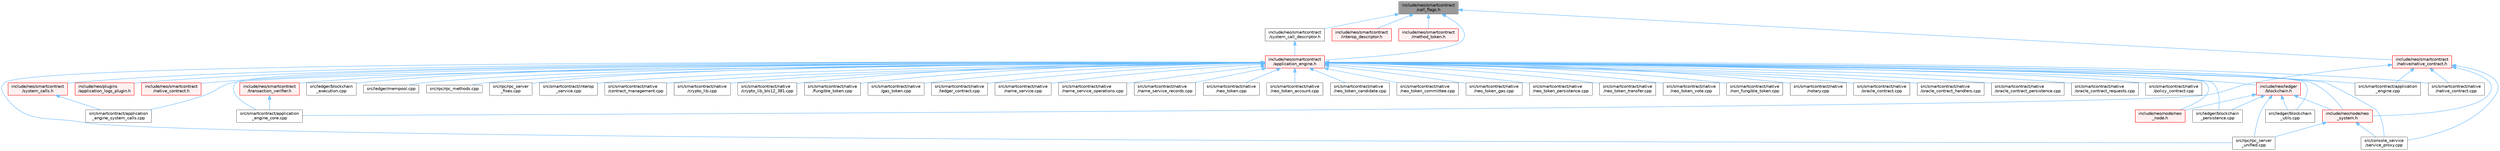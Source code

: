 digraph "include/neo/smartcontract/call_flags.h"
{
 // LATEX_PDF_SIZE
  bgcolor="transparent";
  edge [fontname=Helvetica,fontsize=10,labelfontname=Helvetica,labelfontsize=10];
  node [fontname=Helvetica,fontsize=10,shape=box,height=0.2,width=0.4];
  Node1 [id="Node000001",label="include/neo/smartcontract\l/call_flags.h",height=0.2,width=0.4,color="gray40", fillcolor="grey60", style="filled", fontcolor="black",tooltip=" "];
  Node1 -> Node2 [id="edge1_Node000001_Node000002",dir="back",color="steelblue1",style="solid",tooltip=" "];
  Node2 [id="Node000002",label="include/neo/smartcontract\l/application_engine.h",height=0.2,width=0.4,color="red", fillcolor="#FFF0F0", style="filled",URL="$application__engine_8h.html",tooltip=" "];
  Node2 -> Node3 [id="edge2_Node000002_Node000003",dir="back",color="steelblue1",style="solid",tooltip=" "];
  Node3 [id="Node000003",label="include/neo/ledger\l/blockchain.h",height=0.2,width=0.4,color="red", fillcolor="#FFF0F0", style="filled",URL="$blockchain_8h.html",tooltip=" "];
  Node3 -> Node9 [id="edge3_Node000003_Node000009",dir="back",color="steelblue1",style="solid",tooltip=" "];
  Node9 [id="Node000009",label="include/neo/node/neo\l_node.h",height=0.2,width=0.4,color="red", fillcolor="#FFF0F0", style="filled",URL="$neo__node_8h.html",tooltip=" "];
  Node3 -> Node88 [id="edge4_Node000003_Node000088",dir="back",color="steelblue1",style="solid",tooltip=" "];
  Node88 [id="Node000088",label="include/neo/node/neo\l_system.h",height=0.2,width=0.4,color="red", fillcolor="#FFF0F0", style="filled",URL="$node_2neo__system_8h.html",tooltip=" "];
  Node88 -> Node92 [id="edge5_Node000088_Node000092",dir="back",color="steelblue1",style="solid",tooltip=" "];
  Node92 [id="Node000092",label="src/console_service\l/service_proxy.cpp",height=0.2,width=0.4,color="grey40", fillcolor="white", style="filled",URL="$service__proxy_8cpp.html",tooltip=" "];
  Node88 -> Node77 [id="edge6_Node000088_Node000077",dir="back",color="steelblue1",style="solid",tooltip=" "];
  Node77 [id="Node000077",label="src/rpc/rpc_server\l_unified.cpp",height=0.2,width=0.4,color="grey40", fillcolor="white", style="filled",URL="$rpc__server__unified_8cpp.html",tooltip=" "];
  Node3 -> Node23 [id="edge7_Node000003_Node000023",dir="back",color="steelblue1",style="solid",tooltip=" "];
  Node23 [id="Node000023",label="src/ledger/blockchain\l_persistence.cpp",height=0.2,width=0.4,color="grey40", fillcolor="white", style="filled",URL="$blockchain__persistence_8cpp.html",tooltip=" "];
  Node3 -> Node24 [id="edge8_Node000003_Node000024",dir="back",color="steelblue1",style="solid",tooltip=" "];
  Node24 [id="Node000024",label="src/ledger/blockchain\l_utils.cpp",height=0.2,width=0.4,color="grey40", fillcolor="white", style="filled",URL="$blockchain__utils_8cpp.html",tooltip=" "];
  Node3 -> Node77 [id="edge9_Node000003_Node000077",dir="back",color="steelblue1",style="solid",tooltip=" "];
  Node2 -> Node9 [id="edge10_Node000002_Node000009",dir="back",color="steelblue1",style="solid",tooltip=" "];
  Node2 -> Node88 [id="edge11_Node000002_Node000088",dir="back",color="steelblue1",style="solid",tooltip=" "];
  Node2 -> Node52 [id="edge12_Node000002_Node000052",dir="back",color="steelblue1",style="solid",tooltip=" "];
  Node52 [id="Node000052",label="include/neo/plugins\l/application_logs_plugin.h",height=0.2,width=0.4,color="red", fillcolor="#FFF0F0", style="filled",URL="$application__logs__plugin_8h.html",tooltip=" "];
  Node2 -> Node101 [id="edge13_Node000002_Node000101",dir="back",color="steelblue1",style="solid",tooltip=" "];
  Node101 [id="Node000101",label="include/neo/smartcontract\l/native_contract.h",height=0.2,width=0.4,color="red", fillcolor="#FFF0F0", style="filled",URL="$native__contract_8h.html",tooltip=" "];
  Node2 -> Node103 [id="edge14_Node000002_Node000103",dir="back",color="steelblue1",style="solid",tooltip=" "];
  Node103 [id="Node000103",label="include/neo/smartcontract\l/system_calls.h",height=0.2,width=0.4,color="red", fillcolor="#FFF0F0", style="filled",URL="$system__calls_8h.html",tooltip=" "];
  Node103 -> Node104 [id="edge15_Node000103_Node000104",dir="back",color="steelblue1",style="solid",tooltip=" "];
  Node104 [id="Node000104",label="src/smartcontract/application\l_engine_system_calls.cpp",height=0.2,width=0.4,color="grey40", fillcolor="white", style="filled",URL="$application__engine__system__calls_8cpp.html",tooltip=" "];
  Node2 -> Node110 [id="edge16_Node000002_Node000110",dir="back",color="steelblue1",style="solid",tooltip=" "];
  Node110 [id="Node000110",label="include/neo/smartcontract\l/transaction_verifier.h",height=0.2,width=0.4,color="red", fillcolor="#FFF0F0", style="filled",URL="$transaction__verifier_8h.html",tooltip=" "];
  Node110 -> Node111 [id="edge17_Node000110_Node000111",dir="back",color="steelblue1",style="solid",tooltip=" "];
  Node111 [id="Node000111",label="src/smartcontract/application\l_engine_core.cpp",height=0.2,width=0.4,color="grey40", fillcolor="white", style="filled",URL="$application__engine__core_8cpp.html",tooltip=" "];
  Node2 -> Node92 [id="edge18_Node000002_Node000092",dir="back",color="steelblue1",style="solid",tooltip=" "];
  Node2 -> Node113 [id="edge19_Node000002_Node000113",dir="back",color="steelblue1",style="solid",tooltip=" "];
  Node113 [id="Node000113",label="src/ledger/blockchain\l_execution.cpp",height=0.2,width=0.4,color="grey40", fillcolor="white", style="filled",URL="$blockchain__execution_8cpp.html",tooltip=" "];
  Node2 -> Node23 [id="edge20_Node000002_Node000023",dir="back",color="steelblue1",style="solid",tooltip=" "];
  Node2 -> Node24 [id="edge21_Node000002_Node000024",dir="back",color="steelblue1",style="solid",tooltip=" "];
  Node2 -> Node25 [id="edge22_Node000002_Node000025",dir="back",color="steelblue1",style="solid",tooltip=" "];
  Node25 [id="Node000025",label="src/ledger/mempool.cpp",height=0.2,width=0.4,color="grey40", fillcolor="white", style="filled",URL="$mempool_8cpp.html",tooltip=" "];
  Node2 -> Node90 [id="edge23_Node000002_Node000090",dir="back",color="steelblue1",style="solid",tooltip=" "];
  Node90 [id="Node000090",label="src/rpc/rpc_methods.cpp",height=0.2,width=0.4,color="grey40", fillcolor="white", style="filled",URL="$rpc__methods_8cpp.html",tooltip=" "];
  Node2 -> Node74 [id="edge24_Node000002_Node000074",dir="back",color="steelblue1",style="solid",tooltip=" "];
  Node74 [id="Node000074",label="src/rpc/rpc_server\l_fixes.cpp",height=0.2,width=0.4,color="grey40", fillcolor="white", style="filled",URL="$rpc__server__fixes_8cpp.html",tooltip=" "];
  Node2 -> Node77 [id="edge25_Node000002_Node000077",dir="back",color="steelblue1",style="solid",tooltip=" "];
  Node2 -> Node114 [id="edge26_Node000002_Node000114",dir="back",color="steelblue1",style="solid",tooltip=" "];
  Node114 [id="Node000114",label="src/smartcontract/application\l_engine.cpp",height=0.2,width=0.4,color="grey40", fillcolor="white", style="filled",URL="$application__engine_8cpp.html",tooltip=" "];
  Node2 -> Node111 [id="edge27_Node000002_Node000111",dir="back",color="steelblue1",style="solid",tooltip=" "];
  Node2 -> Node104 [id="edge28_Node000002_Node000104",dir="back",color="steelblue1",style="solid",tooltip=" "];
  Node2 -> Node115 [id="edge29_Node000002_Node000115",dir="back",color="steelblue1",style="solid",tooltip=" "];
  Node115 [id="Node000115",label="src/smartcontract/interop\l_service.cpp",height=0.2,width=0.4,color="grey40", fillcolor="white", style="filled",URL="$interop__service_8cpp.html",tooltip=" "];
  Node2 -> Node116 [id="edge30_Node000002_Node000116",dir="back",color="steelblue1",style="solid",tooltip=" "];
  Node116 [id="Node000116",label="src/smartcontract/native\l/contract_management.cpp",height=0.2,width=0.4,color="grey40", fillcolor="white", style="filled",URL="$contract__management_8cpp.html",tooltip=" "];
  Node2 -> Node117 [id="edge31_Node000002_Node000117",dir="back",color="steelblue1",style="solid",tooltip=" "];
  Node117 [id="Node000117",label="src/smartcontract/native\l/crypto_lib.cpp",height=0.2,width=0.4,color="grey40", fillcolor="white", style="filled",URL="$crypto__lib_8cpp.html",tooltip=" "];
  Node2 -> Node118 [id="edge32_Node000002_Node000118",dir="back",color="steelblue1",style="solid",tooltip=" "];
  Node118 [id="Node000118",label="src/smartcontract/native\l/crypto_lib_bls12_381.cpp",height=0.2,width=0.4,color="grey40", fillcolor="white", style="filled",URL="$crypto__lib__bls12__381_8cpp.html",tooltip=" "];
  Node2 -> Node119 [id="edge33_Node000002_Node000119",dir="back",color="steelblue1",style="solid",tooltip=" "];
  Node119 [id="Node000119",label="src/smartcontract/native\l/fungible_token.cpp",height=0.2,width=0.4,color="grey40", fillcolor="white", style="filled",URL="$fungible__token_8cpp.html",tooltip=" "];
  Node2 -> Node120 [id="edge34_Node000002_Node000120",dir="back",color="steelblue1",style="solid",tooltip=" "];
  Node120 [id="Node000120",label="src/smartcontract/native\l/gas_token.cpp",height=0.2,width=0.4,color="grey40", fillcolor="white", style="filled",URL="$gas__token_8cpp.html",tooltip=" "];
  Node2 -> Node121 [id="edge35_Node000002_Node000121",dir="back",color="steelblue1",style="solid",tooltip=" "];
  Node121 [id="Node000121",label="src/smartcontract/native\l/ledger_contract.cpp",height=0.2,width=0.4,color="grey40", fillcolor="white", style="filled",URL="$ledger__contract_8cpp.html",tooltip=" "];
  Node2 -> Node122 [id="edge36_Node000002_Node000122",dir="back",color="steelblue1",style="solid",tooltip=" "];
  Node122 [id="Node000122",label="src/smartcontract/native\l/name_service.cpp",height=0.2,width=0.4,color="grey40", fillcolor="white", style="filled",URL="$name__service_8cpp.html",tooltip=" "];
  Node2 -> Node123 [id="edge37_Node000002_Node000123",dir="back",color="steelblue1",style="solid",tooltip=" "];
  Node123 [id="Node000123",label="src/smartcontract/native\l/name_service_operations.cpp",height=0.2,width=0.4,color="grey40", fillcolor="white", style="filled",URL="$name__service__operations_8cpp.html",tooltip=" "];
  Node2 -> Node124 [id="edge38_Node000002_Node000124",dir="back",color="steelblue1",style="solid",tooltip=" "];
  Node124 [id="Node000124",label="src/smartcontract/native\l/name_service_records.cpp",height=0.2,width=0.4,color="grey40", fillcolor="white", style="filled",URL="$name__service__records_8cpp.html",tooltip=" "];
  Node2 -> Node125 [id="edge39_Node000002_Node000125",dir="back",color="steelblue1",style="solid",tooltip=" "];
  Node125 [id="Node000125",label="src/smartcontract/native\l/native_contract.cpp",height=0.2,width=0.4,color="grey40", fillcolor="white", style="filled",URL="$native_2native__contract_8cpp.html",tooltip=" "];
  Node2 -> Node126 [id="edge40_Node000002_Node000126",dir="back",color="steelblue1",style="solid",tooltip=" "];
  Node126 [id="Node000126",label="src/smartcontract/native\l/neo_token.cpp",height=0.2,width=0.4,color="grey40", fillcolor="white", style="filled",URL="$neo__token_8cpp.html",tooltip=" "];
  Node2 -> Node127 [id="edge41_Node000002_Node000127",dir="back",color="steelblue1",style="solid",tooltip=" "];
  Node127 [id="Node000127",label="src/smartcontract/native\l/neo_token_account.cpp",height=0.2,width=0.4,color="grey40", fillcolor="white", style="filled",URL="$neo__token__account_8cpp.html",tooltip=" "];
  Node2 -> Node128 [id="edge42_Node000002_Node000128",dir="back",color="steelblue1",style="solid",tooltip=" "];
  Node128 [id="Node000128",label="src/smartcontract/native\l/neo_token_candidate.cpp",height=0.2,width=0.4,color="grey40", fillcolor="white", style="filled",URL="$neo__token__candidate_8cpp.html",tooltip=" "];
  Node2 -> Node129 [id="edge43_Node000002_Node000129",dir="back",color="steelblue1",style="solid",tooltip=" "];
  Node129 [id="Node000129",label="src/smartcontract/native\l/neo_token_committee.cpp",height=0.2,width=0.4,color="grey40", fillcolor="white", style="filled",URL="$neo__token__committee_8cpp.html",tooltip=" "];
  Node2 -> Node130 [id="edge44_Node000002_Node000130",dir="back",color="steelblue1",style="solid",tooltip=" "];
  Node130 [id="Node000130",label="src/smartcontract/native\l/neo_token_gas.cpp",height=0.2,width=0.4,color="grey40", fillcolor="white", style="filled",URL="$neo__token__gas_8cpp.html",tooltip=" "];
  Node2 -> Node131 [id="edge45_Node000002_Node000131",dir="back",color="steelblue1",style="solid",tooltip=" "];
  Node131 [id="Node000131",label="src/smartcontract/native\l/neo_token_persistence.cpp",height=0.2,width=0.4,color="grey40", fillcolor="white", style="filled",URL="$neo__token__persistence_8cpp.html",tooltip=" "];
  Node2 -> Node132 [id="edge46_Node000002_Node000132",dir="back",color="steelblue1",style="solid",tooltip=" "];
  Node132 [id="Node000132",label="src/smartcontract/native\l/neo_token_transfer.cpp",height=0.2,width=0.4,color="grey40", fillcolor="white", style="filled",URL="$neo__token__transfer_8cpp.html",tooltip=" "];
  Node2 -> Node133 [id="edge47_Node000002_Node000133",dir="back",color="steelblue1",style="solid",tooltip=" "];
  Node133 [id="Node000133",label="src/smartcontract/native\l/neo_token_vote.cpp",height=0.2,width=0.4,color="grey40", fillcolor="white", style="filled",URL="$neo__token__vote_8cpp.html",tooltip=" "];
  Node2 -> Node134 [id="edge48_Node000002_Node000134",dir="back",color="steelblue1",style="solid",tooltip=" "];
  Node134 [id="Node000134",label="src/smartcontract/native\l/non_fungible_token.cpp",height=0.2,width=0.4,color="grey40", fillcolor="white", style="filled",URL="$non__fungible__token_8cpp.html",tooltip=" "];
  Node2 -> Node135 [id="edge49_Node000002_Node000135",dir="back",color="steelblue1",style="solid",tooltip=" "];
  Node135 [id="Node000135",label="src/smartcontract/native\l/notary.cpp",height=0.2,width=0.4,color="grey40", fillcolor="white", style="filled",URL="$notary_8cpp.html",tooltip=" "];
  Node2 -> Node136 [id="edge50_Node000002_Node000136",dir="back",color="steelblue1",style="solid",tooltip=" "];
  Node136 [id="Node000136",label="src/smartcontract/native\l/oracle_contract.cpp",height=0.2,width=0.4,color="grey40", fillcolor="white", style="filled",URL="$oracle__contract_8cpp.html",tooltip=" "];
  Node2 -> Node137 [id="edge51_Node000002_Node000137",dir="back",color="steelblue1",style="solid",tooltip=" "];
  Node137 [id="Node000137",label="src/smartcontract/native\l/oracle_contract_handlers.cpp",height=0.2,width=0.4,color="grey40", fillcolor="white", style="filled",URL="$oracle__contract__handlers_8cpp.html",tooltip=" "];
  Node2 -> Node138 [id="edge52_Node000002_Node000138",dir="back",color="steelblue1",style="solid",tooltip=" "];
  Node138 [id="Node000138",label="src/smartcontract/native\l/oracle_contract_persistence.cpp",height=0.2,width=0.4,color="grey40", fillcolor="white", style="filled",URL="$oracle__contract__persistence_8cpp.html",tooltip=" "];
  Node2 -> Node139 [id="edge53_Node000002_Node000139",dir="back",color="steelblue1",style="solid",tooltip=" "];
  Node139 [id="Node000139",label="src/smartcontract/native\l/oracle_contract_requests.cpp",height=0.2,width=0.4,color="grey40", fillcolor="white", style="filled",URL="$oracle__contract__requests_8cpp.html",tooltip=" "];
  Node2 -> Node140 [id="edge54_Node000002_Node000140",dir="back",color="steelblue1",style="solid",tooltip=" "];
  Node140 [id="Node000140",label="src/smartcontract/native\l/policy_contract.cpp",height=0.2,width=0.4,color="grey40", fillcolor="white", style="filled",URL="$policy__contract_8cpp.html",tooltip=" "];
  Node1 -> Node145 [id="edge55_Node000001_Node000145",dir="back",color="steelblue1",style="solid",tooltip=" "];
  Node145 [id="Node000145",label="include/neo/smartcontract\l/interop_descriptor.h",height=0.2,width=0.4,color="red", fillcolor="#FFF0F0", style="filled",URL="$interop__descriptor_8h.html",tooltip=" "];
  Node1 -> Node147 [id="edge56_Node000001_Node000147",dir="back",color="steelblue1",style="solid",tooltip=" "];
  Node147 [id="Node000147",label="include/neo/smartcontract\l/method_token.h",height=0.2,width=0.4,color="red", fillcolor="#FFF0F0", style="filled",URL="$method__token_8h.html",tooltip=" "];
  Node1 -> Node151 [id="edge57_Node000001_Node000151",dir="back",color="steelblue1",style="solid",tooltip=" "];
  Node151 [id="Node000151",label="include/neo/smartcontract\l/native/native_contract.h",height=0.2,width=0.4,color="red", fillcolor="#FFF0F0", style="filled",URL="$native_2native__contract_8h.html",tooltip=" "];
  Node151 -> Node88 [id="edge58_Node000151_Node000088",dir="back",color="steelblue1",style="solid",tooltip=" "];
  Node151 -> Node92 [id="edge59_Node000151_Node000092",dir="back",color="steelblue1",style="solid",tooltip=" "];
  Node151 -> Node114 [id="edge60_Node000151_Node000114",dir="back",color="steelblue1",style="solid",tooltip=" "];
  Node151 -> Node111 [id="edge61_Node000151_Node000111",dir="back",color="steelblue1",style="solid",tooltip=" "];
  Node151 -> Node125 [id="edge62_Node000151_Node000125",dir="back",color="steelblue1",style="solid",tooltip=" "];
  Node1 -> Node178 [id="edge63_Node000001_Node000178",dir="back",color="steelblue1",style="solid",tooltip=" "];
  Node178 [id="Node000178",label="include/neo/smartcontract\l/system_call_descriptor.h",height=0.2,width=0.4,color="grey40", fillcolor="white", style="filled",URL="$system__call__descriptor_8h.html",tooltip=" "];
  Node178 -> Node2 [id="edge64_Node000178_Node000002",dir="back",color="steelblue1",style="solid",tooltip=" "];
}
